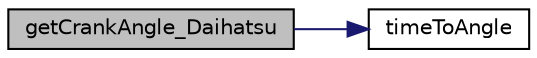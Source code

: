 digraph "getCrankAngle_Daihatsu"
{
 // LATEX_PDF_SIZE
  edge [fontname="Helvetica",fontsize="10",labelfontname="Helvetica",labelfontsize="10"];
  node [fontname="Helvetica",fontsize="10",shape=record];
  rankdir="LR";
  Node18 [label="getCrankAngle_Daihatsu",height=0.2,width=0.4,color="black", fillcolor="grey75", style="filled", fontcolor="black",tooltip=" "];
  Node18 -> Node19 [color="midnightblue",fontsize="10",style="solid",fontname="Helvetica"];
  Node19 [label="timeToAngle",height=0.2,width=0.4,color="black", fillcolor="white", style="filled",URL="$crank_maths_8h.html#abdf69861deca8590442873de0ab4acf8",tooltip=" "];
}
